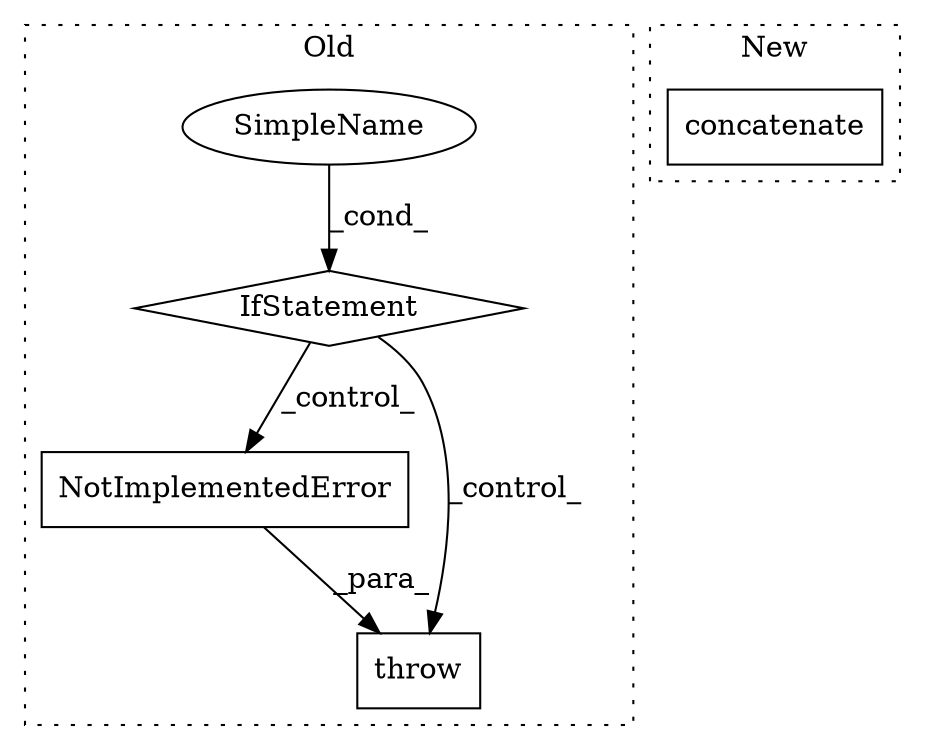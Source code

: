 digraph G {
subgraph cluster0 {
1 [label="NotImplementedError" a="32" s="504,601" l="20,1" shape="box"];
3 [label="throw" a="53" s="498" l="6" shape="box"];
4 [label="IfStatement" a="25" s="478,488" l="4,2" shape="diamond"];
5 [label="SimpleName" a="42" s="" l="" shape="ellipse"];
label = "Old";
style="dotted";
}
subgraph cluster1 {
2 [label="concatenate" a="32" s="595,704" l="19,2" shape="box"];
label = "New";
style="dotted";
}
1 -> 3 [label="_para_"];
4 -> 1 [label="_control_"];
4 -> 3 [label="_control_"];
5 -> 4 [label="_cond_"];
}